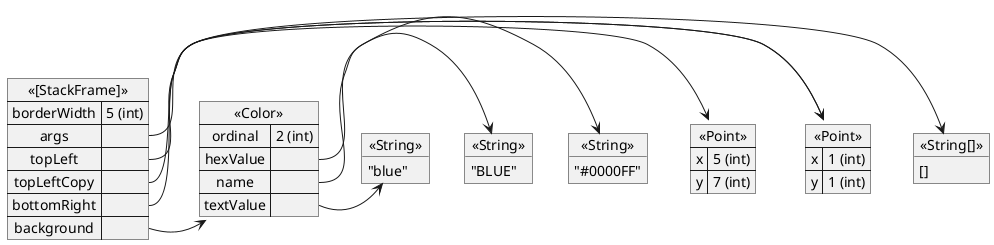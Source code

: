 @startuml
map "<<[StackFrame]>>" as _0f07b6f2a31cbd2e26428c51e8660b0dffe6e352 {
  borderWidth => 5 (int)
  args =>
  topLeft =>
  topLeftCopy =>
  bottomRight =>
  background =>
}
object "<<String[]>>" as _482d9dec6ff954d68d94793f765be61dbc59cb47 {
  []
}
map "<<Point>>" as _782d99bf989d0a8059bfc0b89707b5fecd44189a {
  x => 1 (int)
  y => 1 (int)
}
map "<<Point>>" as _a4085fe64a34efdca9c495374ced14d982a9fcf0 {
  x => 5 (int)
  y => 7 (int)
}
map "<<Color>>" as _c782cb251d54e777f73ba090318ea4549ea0154c {
  ordinal => 2 (int)
  hexValue =>
  name =>
  textValue =>
}
object "<<String>>" as _ddc022e583fa6f700df84118a557f6ee593d0896 {
  "#0000FF"
}
object "<<String>>" as _68f417e07413646bc6802be73fa896ef65e71986 {
  "BLUE"
}
object "<<String>>" as _2fc96ff8cf245465ff831587cf4c032a1fee1ecb {
  "blue"
}
_0f07b6f2a31cbd2e26428c51e8660b0dffe6e352::args => _482d9dec6ff954d68d94793f765be61dbc59cb47
_0f07b6f2a31cbd2e26428c51e8660b0dffe6e352::topLeft => _782d99bf989d0a8059bfc0b89707b5fecd44189a
_0f07b6f2a31cbd2e26428c51e8660b0dffe6e352::topLeftCopy => _782d99bf989d0a8059bfc0b89707b5fecd44189a
_0f07b6f2a31cbd2e26428c51e8660b0dffe6e352::bottomRight => _a4085fe64a34efdca9c495374ced14d982a9fcf0
_0f07b6f2a31cbd2e26428c51e8660b0dffe6e352::background => _c782cb251d54e777f73ba090318ea4549ea0154c
_c782cb251d54e777f73ba090318ea4549ea0154c::hexValue => _ddc022e583fa6f700df84118a557f6ee593d0896
_c782cb251d54e777f73ba090318ea4549ea0154c::name => _68f417e07413646bc6802be73fa896ef65e71986
_c782cb251d54e777f73ba090318ea4549ea0154c::textValue => _2fc96ff8cf245465ff831587cf4c032a1fee1ecb
@enduml
